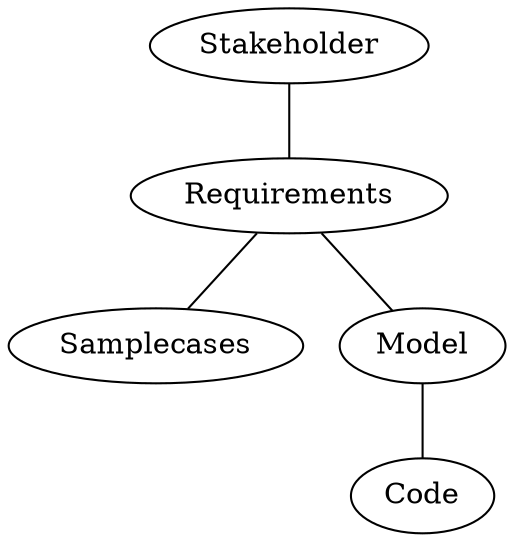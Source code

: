 graph development { 
  Stakeholder -- Requirements; 
  Requirements -- Samplecases;
  Requirements -- Model;
  Model -- Code;
}